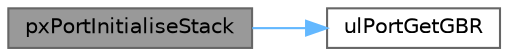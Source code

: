digraph "pxPortInitialiseStack"
{
 // LATEX_PDF_SIZE
  bgcolor="transparent";
  edge [fontname=Helvetica,fontsize=10,labelfontname=Helvetica,labelfontsize=10];
  node [fontname=Helvetica,fontsize=10,shape=box,height=0.2,width=0.4];
  rankdir="LR";
  Node1 [id="Node000001",label="pxPortInitialiseStack",height=0.2,width=0.4,color="gray40", fillcolor="grey60", style="filled", fontcolor="black",tooltip=" "];
  Node1 -> Node2 [id="edge1_Node000001_Node000002",color="steelblue1",style="solid",tooltip=" "];
  Node2 [id="Node000002",label="ulPortGetGBR",height=0.2,width=0.4,color="grey40", fillcolor="white", style="filled",URL="$_renesas_2_s_h2_a___f_p_u_2port_8c.html#a7a34437befcf8e09719a0642630f7fc6",tooltip=" "];
}
